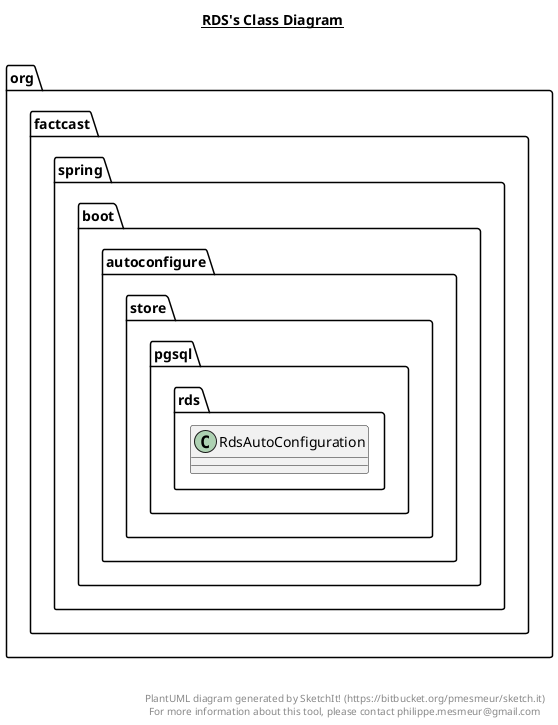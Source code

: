 @startuml

title __RDS's Class Diagram__\n

  namespace org.factcast.spring.boot.autoconfigure.store.pgsql {
    namespace rds {
      class org.factcast.spring.boot.autoconfigure.store.pgsql.rds.RdsAutoConfiguration {
      }
    }
  }
  



right footer


PlantUML diagram generated by SketchIt! (https://bitbucket.org/pmesmeur/sketch.it)
For more information about this tool, please contact philippe.mesmeur@gmail.com
endfooter

@enduml
